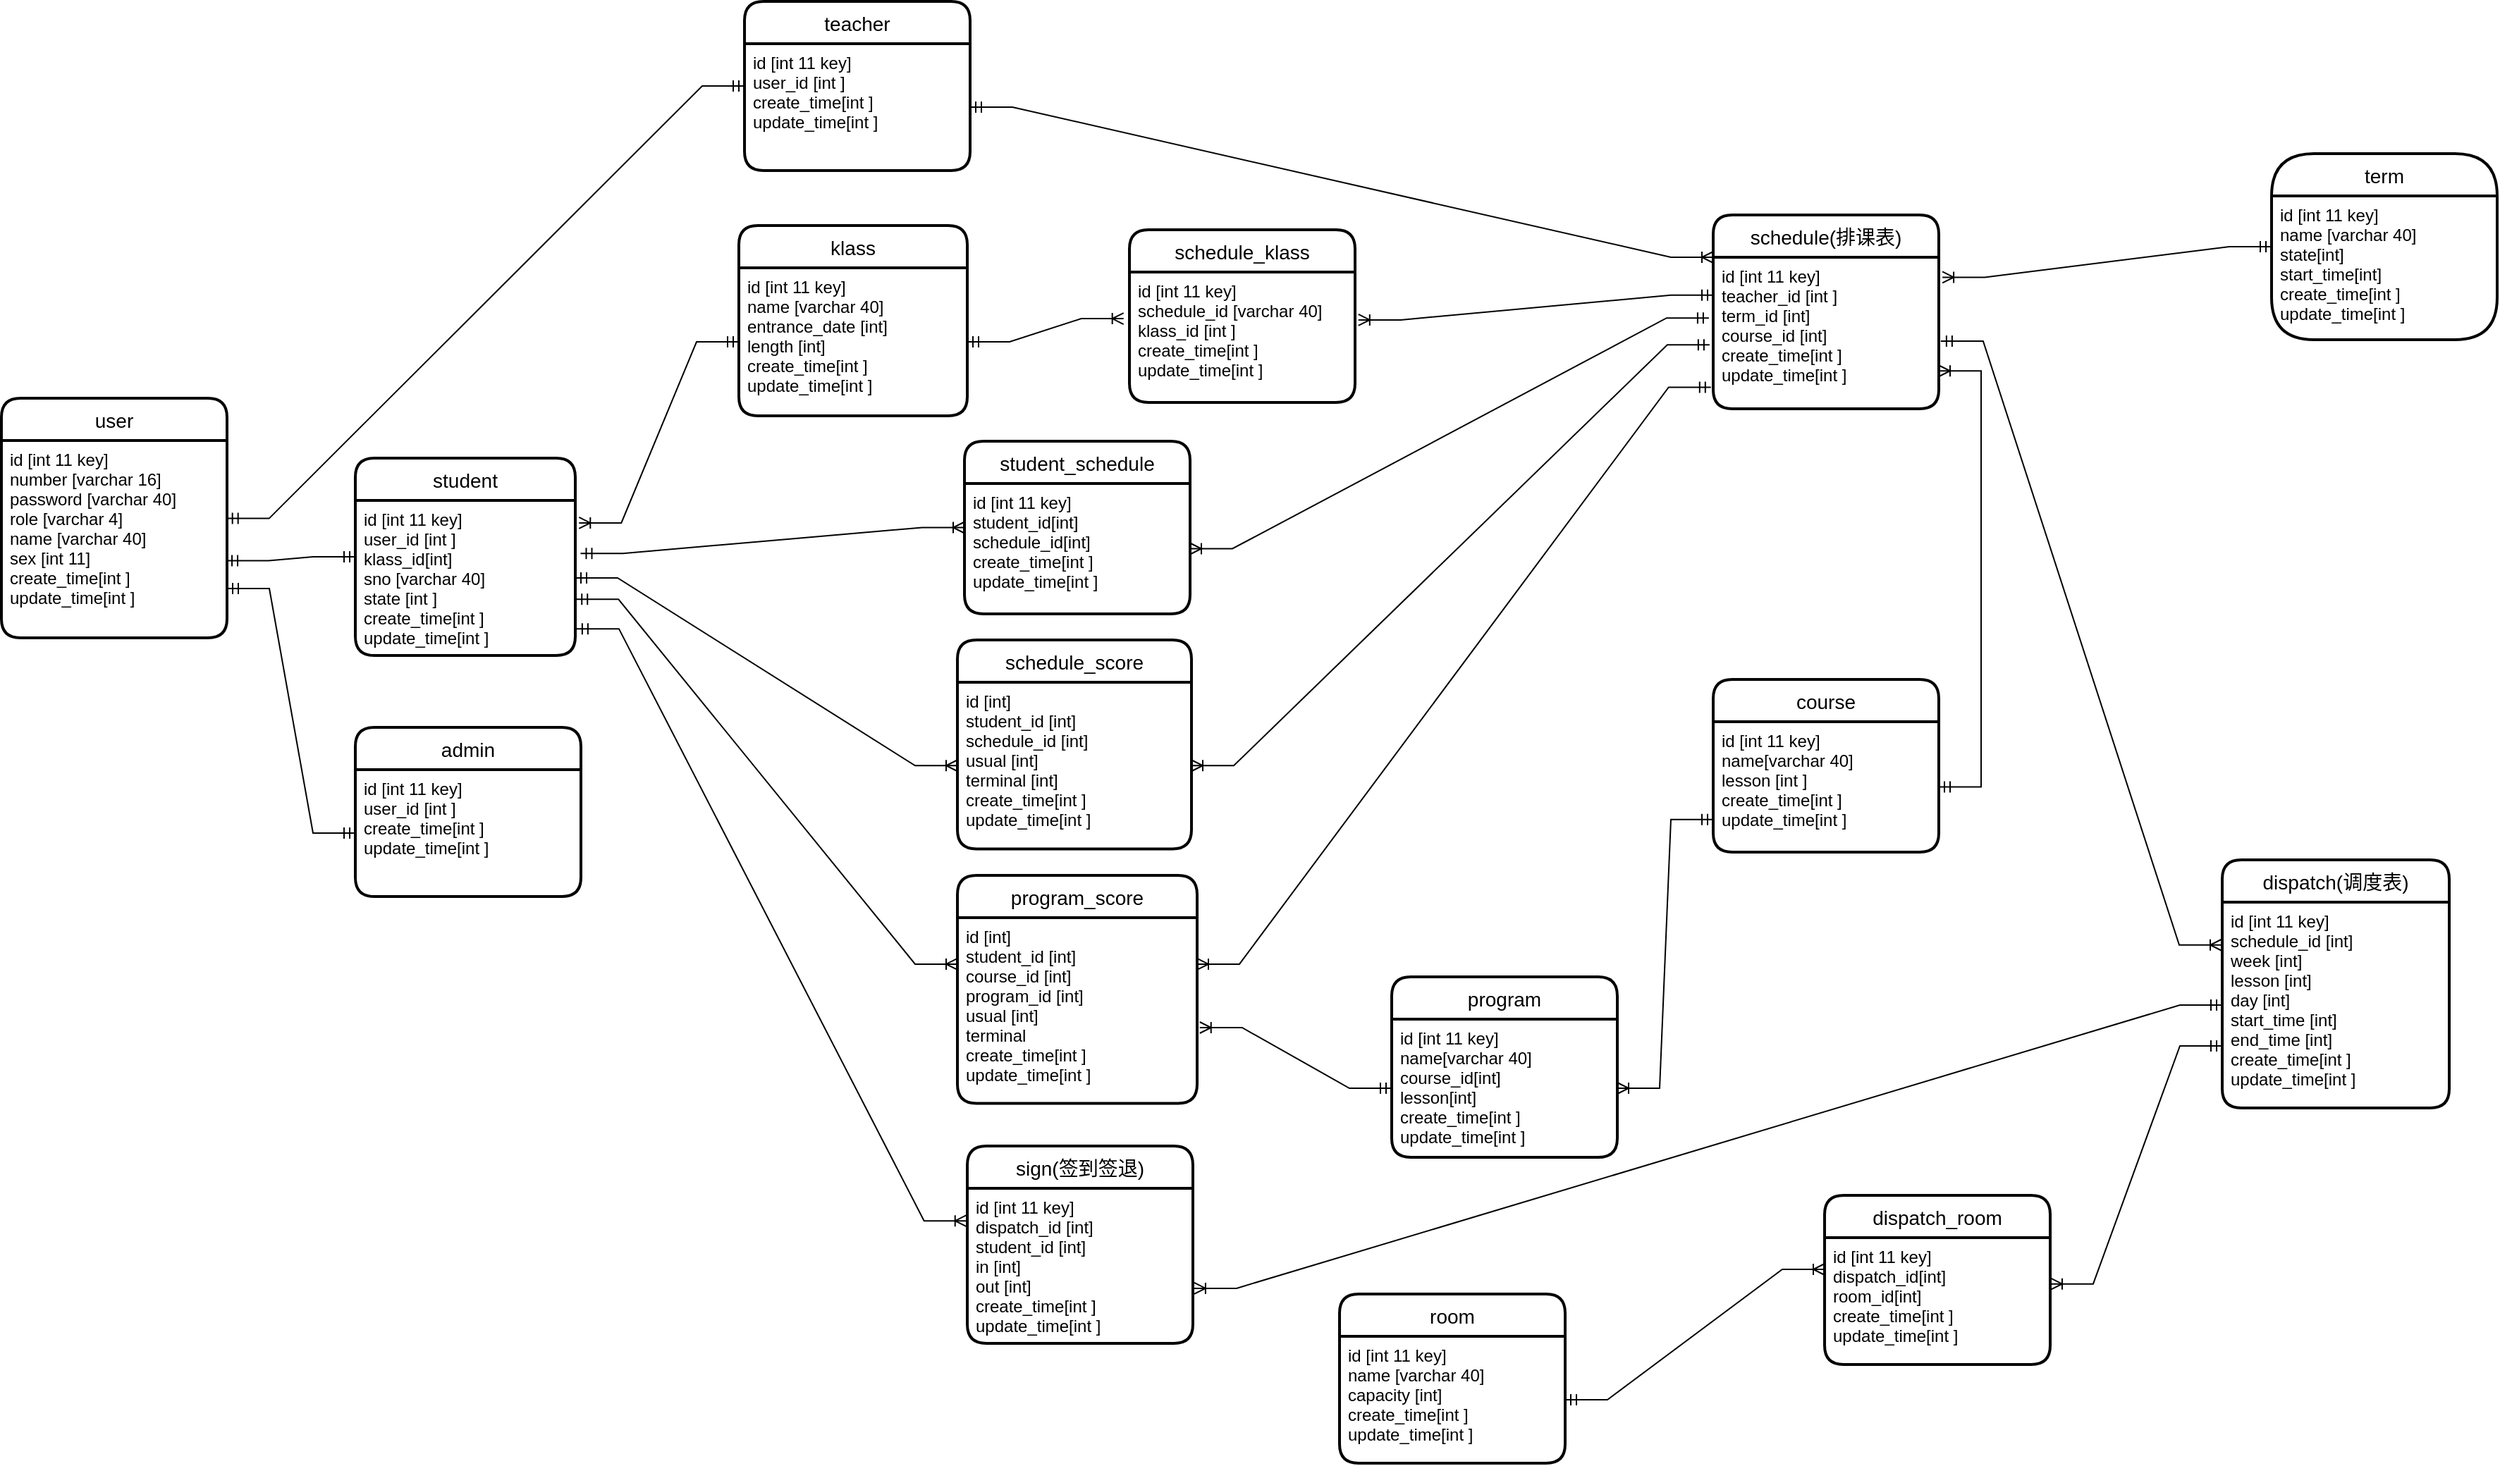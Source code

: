 <mxfile version="17.2.4" type="device"><diagram id="i8uIg8E7GWK_yYP1DafQ" name="第 1 页"><mxGraphModel dx="1696" dy="651" grid="0" gridSize="10" guides="1" tooltips="1" connect="1" arrows="1" fold="1" page="0" pageScale="1" pageWidth="827" pageHeight="1169" math="0" shadow="0"><root><mxCell id="0"/><mxCell id="1" parent="0"/><mxCell id="_A9btV2tv7t3vXzPbGN5-5" value="user" style="swimlane;childLayout=stackLayout;horizontal=1;startSize=30;horizontalStack=0;rounded=1;fontSize=14;fontStyle=0;strokeWidth=2;resizeParent=0;resizeLast=1;shadow=0;dashed=0;align=center;" parent="1" vertex="1"><mxGeometry x="-38" y="335.5" width="160" height="170" as="geometry"><mxRectangle x="90" y="170" width="70" height="30" as="alternateBounds"/></mxGeometry></mxCell><mxCell id="_A9btV2tv7t3vXzPbGN5-6" value="id [int 11 key]&#10;number [varchar 16]&#10;password [varchar 40]&#10;role [varchar 4]&#10;name [varchar 40]&#10;sex [int 11]&#10;create_time[int ]&#10;update_time[int ]&#10;&#10;&#10;" style="align=left;strokeColor=none;fillColor=none;spacingLeft=4;fontSize=12;verticalAlign=top;resizable=0;rotatable=0;part=1;" parent="_A9btV2tv7t3vXzPbGN5-5" vertex="1"><mxGeometry y="30" width="160" height="140" as="geometry"/></mxCell><mxCell id="_A9btV2tv7t3vXzPbGN5-11" value="klass" style="swimlane;childLayout=stackLayout;horizontal=1;startSize=30;horizontalStack=0;rounded=1;fontSize=14;fontStyle=0;strokeWidth=2;resizeParent=0;resizeLast=1;shadow=0;dashed=0;align=center;" parent="1" vertex="1"><mxGeometry x="485" y="213" width="162" height="135" as="geometry"><mxRectangle x="550" y="280" width="70" height="30" as="alternateBounds"/></mxGeometry></mxCell><mxCell id="_A9btV2tv7t3vXzPbGN5-12" value="id [int 11 key]&#10;name [varchar 40]&#10;entrance_date [int]&#10;length [int]&#10;create_time[int ]&#10;update_time[int ]&#10;&#10;&#10;" style="align=left;strokeColor=none;fillColor=none;spacingLeft=4;fontSize=12;verticalAlign=top;resizable=0;rotatable=0;part=1;" parent="_A9btV2tv7t3vXzPbGN5-11" vertex="1"><mxGeometry y="30" width="162" height="105" as="geometry"/></mxCell><mxCell id="_A9btV2tv7t3vXzPbGN5-13" value="admin" style="swimlane;childLayout=stackLayout;horizontal=1;startSize=30;horizontalStack=0;rounded=1;fontSize=14;fontStyle=0;strokeWidth=2;resizeParent=0;resizeLast=1;shadow=0;dashed=0;align=center;" parent="1" vertex="1"><mxGeometry x="213" y="569" width="160" height="120" as="geometry"><mxRectangle x="520" y="-120" width="70" height="30" as="alternateBounds"/></mxGeometry></mxCell><mxCell id="_A9btV2tv7t3vXzPbGN5-14" value="id [int 11 key]&#10;user_id [int ]&#10;create_time[int ]&#10;update_time[int ]&#10;&#10;&#10;" style="align=left;strokeColor=none;fillColor=none;spacingLeft=4;fontSize=12;verticalAlign=top;resizable=0;rotatable=0;part=1;" parent="_A9btV2tv7t3vXzPbGN5-13" vertex="1"><mxGeometry y="30" width="160" height="90" as="geometry"/></mxCell><mxCell id="_A9btV2tv7t3vXzPbGN5-15" value="teacher" style="swimlane;childLayout=stackLayout;horizontal=1;startSize=30;horizontalStack=0;rounded=1;fontSize=14;fontStyle=0;strokeWidth=2;resizeParent=0;resizeLast=1;shadow=0;dashed=0;align=center;" parent="1" vertex="1"><mxGeometry x="489" y="54" width="160" height="120" as="geometry"><mxRectangle x="310" y="90" width="70" height="30" as="alternateBounds"/></mxGeometry></mxCell><mxCell id="_A9btV2tv7t3vXzPbGN5-16" value="id [int 11 key]&#10;user_id [int ]&#10;create_time[int ]&#10;update_time[int ]&#10;&#10;&#10;" style="align=left;strokeColor=none;fillColor=none;spacingLeft=4;fontSize=12;verticalAlign=top;resizable=0;rotatable=0;part=1;" parent="_A9btV2tv7t3vXzPbGN5-15" vertex="1"><mxGeometry y="30" width="160" height="90" as="geometry"/></mxCell><mxCell id="_A9btV2tv7t3vXzPbGN5-17" value="room" style="swimlane;childLayout=stackLayout;horizontal=1;startSize=30;horizontalStack=0;rounded=1;fontSize=14;fontStyle=0;strokeWidth=2;resizeParent=0;resizeLast=1;shadow=0;dashed=0;align=center;" parent="1" vertex="1"><mxGeometry x="911" y="971" width="160" height="120" as="geometry"><mxRectangle x="1105" y="570" width="70" height="30" as="alternateBounds"/></mxGeometry></mxCell><mxCell id="_A9btV2tv7t3vXzPbGN5-18" value="id [int 11 key]&#10;name [varchar 40]&#10;capacity [int]&#10;create_time[int ]&#10;update_time[int ]&#10;&#10;&#10;" style="align=left;strokeColor=none;fillColor=none;spacingLeft=4;fontSize=12;verticalAlign=top;resizable=0;rotatable=0;part=1;" parent="_A9btV2tv7t3vXzPbGN5-17" vertex="1"><mxGeometry y="30" width="160" height="90" as="geometry"/></mxCell><mxCell id="_A9btV2tv7t3vXzPbGN5-19" value="student" style="swimlane;childLayout=stackLayout;horizontal=1;startSize=30;horizontalStack=0;rounded=1;fontSize=14;fontStyle=0;strokeWidth=2;resizeParent=0;resizeLast=1;shadow=0;dashed=0;align=center;" parent="1" vertex="1"><mxGeometry x="213" y="378.0" width="156" height="140" as="geometry"><mxRectangle x="210" y="320" width="70" height="30" as="alternateBounds"/></mxGeometry></mxCell><mxCell id="_A9btV2tv7t3vXzPbGN5-20" value="id [int 11 key]&#10;user_id [int ]&#10;klass_id[int]&#10;sno [varchar 40]&#10;state [int ]&#10;create_time[int ]&#10;update_time[int ]&#10;&#10;&#10;" style="align=left;strokeColor=none;fillColor=none;spacingLeft=4;fontSize=12;verticalAlign=top;resizable=0;rotatable=0;part=1;" parent="_A9btV2tv7t3vXzPbGN5-19" vertex="1"><mxGeometry y="30" width="156" height="110" as="geometry"/></mxCell><mxCell id="_A9btV2tv7t3vXzPbGN5-21" value="term" style="swimlane;childLayout=stackLayout;horizontal=1;startSize=30;horizontalStack=0;rounded=1;fontSize=14;fontStyle=0;strokeWidth=2;resizeParent=0;resizeLast=1;shadow=0;dashed=0;align=center;arcSize=50;" parent="1" vertex="1"><mxGeometry x="1572" y="162" width="160" height="132" as="geometry"><mxRectangle x="730" y="60" width="70" height="30" as="alternateBounds"/></mxGeometry></mxCell><mxCell id="_A9btV2tv7t3vXzPbGN5-22" value="id [int 11 key]&#10;name [varchar 40]&#10;state[int]&#10;start_time[int]&#10;create_time[int ]&#10;update_time[int ]&#10;&#10;&#10;" style="align=left;strokeColor=none;fillColor=none;spacingLeft=4;fontSize=12;verticalAlign=top;resizable=0;rotatable=0;part=1;" parent="_A9btV2tv7t3vXzPbGN5-21" vertex="1"><mxGeometry y="30" width="160" height="102" as="geometry"/></mxCell><mxCell id="_A9btV2tv7t3vXzPbGN5-23" value="schedule(排课表)" style="swimlane;childLayout=stackLayout;horizontal=1;startSize=30;horizontalStack=0;rounded=1;fontSize=14;fontStyle=0;strokeWidth=2;resizeParent=0;resizeLast=1;shadow=0;dashed=0;align=center;" parent="1" vertex="1"><mxGeometry x="1176" y="205.5" width="160" height="137.5" as="geometry"><mxRectangle x="500" y="71.25" width="70" height="30" as="alternateBounds"/></mxGeometry></mxCell><mxCell id="_A9btV2tv7t3vXzPbGN5-24" value="id [int 11 key]&#10;teacher_id [int ]&#10;term_id [int]&#10;course_id [int]&#10;create_time[int ]&#10;update_time[int ]&#10;&#10;&#10;" style="align=left;strokeColor=none;fillColor=none;spacingLeft=4;fontSize=12;verticalAlign=top;resizable=0;rotatable=0;part=1;" parent="_A9btV2tv7t3vXzPbGN5-23" vertex="1"><mxGeometry y="30" width="160" height="107.5" as="geometry"/></mxCell><mxCell id="_A9btV2tv7t3vXzPbGN5-25" value="course" style="swimlane;childLayout=stackLayout;horizontal=1;startSize=30;horizontalStack=0;rounded=1;fontSize=14;fontStyle=0;strokeWidth=2;resizeParent=0;resizeLast=1;shadow=0;dashed=0;align=center;" parent="1" vertex="1"><mxGeometry x="1176" y="535.0" width="160" height="122.5" as="geometry"><mxRectangle x="610" y="260" width="70" height="30" as="alternateBounds"/></mxGeometry></mxCell><mxCell id="_A9btV2tv7t3vXzPbGN5-26" value="id [int 11 key]&#10;name[varchar 40]&#10;lesson [int ]&#10;create_time[int ]&#10;update_time[int ]&#10;&#10;&#10;" style="align=left;strokeColor=none;fillColor=none;spacingLeft=4;fontSize=12;verticalAlign=top;resizable=0;rotatable=0;part=1;" parent="_A9btV2tv7t3vXzPbGN5-25" vertex="1"><mxGeometry y="30" width="160" height="92.5" as="geometry"/></mxCell><mxCell id="_A9btV2tv7t3vXzPbGN5-27" value="dispatch(调度表)" style="swimlane;childLayout=stackLayout;horizontal=1;startSize=30;horizontalStack=0;rounded=1;fontSize=14;fontStyle=0;strokeWidth=2;resizeParent=0;resizeLast=1;shadow=0;dashed=0;align=center;" parent="1" vertex="1"><mxGeometry x="1537" y="663" width="161" height="176" as="geometry"><mxRectangle x="520" y="290" width="70" height="30" as="alternateBounds"/></mxGeometry></mxCell><mxCell id="_A9btV2tv7t3vXzPbGN5-28" value="id [int 11 key]&#10;schedule_id [int]&#10;week [int]&#10;lesson [int]&#10;day [int]&#10;start_time [int]&#10;end_time [int]&#10;create_time[int ]&#10;update_time[int ]" style="align=left;strokeColor=none;fillColor=none;spacingLeft=4;fontSize=12;verticalAlign=top;resizable=0;rotatable=0;part=1;" parent="_A9btV2tv7t3vXzPbGN5-27" vertex="1"><mxGeometry y="30" width="161" height="146" as="geometry"/></mxCell><mxCell id="_A9btV2tv7t3vXzPbGN5-45" value="" style="edgeStyle=entityRelationEdgeStyle;fontSize=12;html=1;endArrow=ERmandOne;startArrow=ERmandOne;rounded=0;entryX=0;entryY=0.5;entryDx=0;entryDy=0;exitX=1;exitY=0.75;exitDx=0;exitDy=0;" parent="1" source="_A9btV2tv7t3vXzPbGN5-6" target="_A9btV2tv7t3vXzPbGN5-14" edge="1"><mxGeometry width="100" height="100" relative="1" as="geometry"><mxPoint x="160" y="172" as="sourcePoint"/><mxPoint x="290" y="30" as="targetPoint"/></mxGeometry></mxCell><mxCell id="_A9btV2tv7t3vXzPbGN5-48" value="" style="edgeStyle=entityRelationEdgeStyle;fontSize=12;html=1;endArrow=ERmandOne;startArrow=ERmandOne;rounded=0;entryX=0;entryY=0.5;entryDx=0;entryDy=0;exitX=0.999;exitY=0.395;exitDx=0;exitDy=0;exitPerimeter=0;" parent="1" source="_A9btV2tv7t3vXzPbGN5-6" target="_A9btV2tv7t3vXzPbGN5-15" edge="1"><mxGeometry width="100" height="100" relative="1" as="geometry"><mxPoint x="170" y="192.5" as="sourcePoint"/><mxPoint x="380" y="130" as="targetPoint"/></mxGeometry></mxCell><mxCell id="_A9btV2tv7t3vXzPbGN5-49" value="" style="edgeStyle=entityRelationEdgeStyle;fontSize=12;html=1;endArrow=ERmandOne;startArrow=ERmandOne;rounded=0;entryX=0;entryY=0.5;entryDx=0;entryDy=0;exitX=0.997;exitY=0.609;exitDx=0;exitDy=0;exitPerimeter=0;" parent="1" source="_A9btV2tv7t3vXzPbGN5-6" target="_A9btV2tv7t3vXzPbGN5-19" edge="1"><mxGeometry width="100" height="100" relative="1" as="geometry"><mxPoint x="130" y="370" as="sourcePoint"/><mxPoint x="380" y="160" as="targetPoint"/></mxGeometry></mxCell><mxCell id="ApykbdFFDLwLRXRYYzCe-1" value="program" style="swimlane;childLayout=stackLayout;horizontal=1;startSize=30;horizontalStack=0;rounded=1;fontSize=14;fontStyle=0;strokeWidth=2;resizeParent=0;resizeLast=1;shadow=0;dashed=0;align=center;" parent="1" vertex="1"><mxGeometry x="948" y="746" width="160" height="128" as="geometry"><mxRectangle x="1340" y="10" width="80" height="30" as="alternateBounds"/></mxGeometry></mxCell><mxCell id="ApykbdFFDLwLRXRYYzCe-2" value="id [int 11 key]&#10;name[varchar 40]&#10;course_id[int]&#10;lesson[int]&#10;create_time[int ]&#10;update_time[int ]&#10;&#10;&#10;" style="align=left;strokeColor=none;fillColor=none;spacingLeft=4;fontSize=12;verticalAlign=top;resizable=0;rotatable=0;part=1;" parent="ApykbdFFDLwLRXRYYzCe-1" vertex="1"><mxGeometry y="30" width="160" height="98" as="geometry"/></mxCell><mxCell id="4GAt3jB1jdmTZ7weB5dZ-1" value="schedule_score" style="swimlane;childLayout=stackLayout;horizontal=1;startSize=30;horizontalStack=0;rounded=1;fontSize=14;fontStyle=0;strokeWidth=2;resizeParent=0;resizeLast=1;shadow=0;dashed=0;align=center;" parent="1" vertex="1"><mxGeometry x="640" y="507" width="166" height="148.25" as="geometry"/></mxCell><mxCell id="4GAt3jB1jdmTZ7weB5dZ-2" value="id [int]&#10;student_id [int]&#10;schedule_id [int]&#10;usual [int]&#10;terminal [int]&#10;create_time[int ]&#10;update_time[int ]&#10;" style="align=left;strokeColor=none;fillColor=none;spacingLeft=4;fontSize=12;verticalAlign=top;resizable=0;rotatable=0;part=1;" parent="4GAt3jB1jdmTZ7weB5dZ-1" vertex="1"><mxGeometry y="30" width="166" height="118.25" as="geometry"/></mxCell><mxCell id="E9FScV5XqYxopm1vxpEk-4" value="" style="edgeStyle=entityRelationEdgeStyle;fontSize=12;html=1;endArrow=ERoneToMany;startArrow=ERmandOne;rounded=0;entryX=0;entryY=0;entryDx=0;entryDy=0;" parent="1" source="_A9btV2tv7t3vXzPbGN5-16" target="_A9btV2tv7t3vXzPbGN5-24" edge="1"><mxGeometry width="100" height="100" relative="1" as="geometry"><mxPoint x="961" y="199" as="sourcePoint"/><mxPoint x="979" y="110" as="targetPoint"/></mxGeometry></mxCell><mxCell id="E9FScV5XqYxopm1vxpEk-6" value="" style="edgeStyle=entityRelationEdgeStyle;fontSize=12;html=1;endArrow=ERoneToMany;startArrow=ERmandOne;rounded=0;exitX=0;exitY=0.5;exitDx=0;exitDy=0;entryX=1.016;entryY=0.132;entryDx=0;entryDy=0;entryPerimeter=0;" parent="1" source="_A9btV2tv7t3vXzPbGN5-21" target="_A9btV2tv7t3vXzPbGN5-24" edge="1"><mxGeometry width="100" height="100" relative="1" as="geometry"><mxPoint x="1449" y="166.85" as="sourcePoint"/><mxPoint x="1009" y="345.6" as="targetPoint"/></mxGeometry></mxCell><mxCell id="E9FScV5XqYxopm1vxpEk-10" value="" style="edgeStyle=entityRelationEdgeStyle;fontSize=12;html=1;endArrow=ERoneToMany;startArrow=ERmandOne;rounded=0;exitX=1;exitY=0.5;exitDx=0;exitDy=0;" parent="1" source="_A9btV2tv7t3vXzPbGN5-20" target="4GAt3jB1jdmTZ7weB5dZ-2" edge="1"><mxGeometry width="100" height="100" relative="1" as="geometry"><mxPoint x="434" y="175" as="sourcePoint"/><mxPoint x="750.64" y="334.695" as="targetPoint"/></mxGeometry></mxCell><mxCell id="E9FScV5XqYxopm1vxpEk-9" value="" style="edgeStyle=entityRelationEdgeStyle;fontSize=12;html=1;endArrow=ERoneToMany;startArrow=ERmandOne;rounded=0;exitX=-0.016;exitY=0.578;exitDx=0;exitDy=0;entryX=1;entryY=0.5;entryDx=0;entryDy=0;exitPerimeter=0;" parent="1" source="_A9btV2tv7t3vXzPbGN5-24" target="4GAt3jB1jdmTZ7weB5dZ-2" edge="1"><mxGeometry width="100" height="100" relative="1" as="geometry"><mxPoint x="1072.36" y="375.31" as="sourcePoint"/><mxPoint x="1389" y="535.005" as="targetPoint"/></mxGeometry></mxCell><mxCell id="E9FScV5XqYxopm1vxpEk-11" value="program_score" style="swimlane;childLayout=stackLayout;horizontal=1;startSize=30;horizontalStack=0;rounded=1;fontSize=14;fontStyle=0;strokeWidth=2;resizeParent=0;resizeLast=1;shadow=0;dashed=0;align=center;" parent="1" vertex="1"><mxGeometry x="640" y="674" width="170" height="161.75" as="geometry"/></mxCell><mxCell id="E9FScV5XqYxopm1vxpEk-12" value="id [int]&#10;student_id [int]&#10;course_id [int]&#10;program_id [int]&#10;usual [int]&#10;terminal&#10;create_time[int ]&#10;update_time[int ]&#10;" style="align=left;strokeColor=none;fillColor=none;spacingLeft=4;fontSize=12;verticalAlign=top;resizable=0;rotatable=0;part=1;" parent="E9FScV5XqYxopm1vxpEk-11" vertex="1"><mxGeometry y="30" width="170" height="131.75" as="geometry"/></mxCell><mxCell id="E9FScV5XqYxopm1vxpEk-14" value="" style="edgeStyle=entityRelationEdgeStyle;fontSize=12;html=1;endArrow=ERoneToMany;startArrow=ERmandOne;rounded=0;exitX=1.009;exitY=0.553;exitDx=0;exitDy=0;entryX=-0.003;entryY=0.208;entryDx=0;entryDy=0;entryPerimeter=0;exitPerimeter=0;" parent="1" source="_A9btV2tv7t3vXzPbGN5-24" target="_A9btV2tv7t3vXzPbGN5-28" edge="1"><mxGeometry width="100" height="100" relative="1" as="geometry"><mxPoint x="1399" y="187.5" as="sourcePoint"/><mxPoint x="1249" y="343.725" as="targetPoint"/></mxGeometry></mxCell><mxCell id="E9FScV5XqYxopm1vxpEk-15" value="" style="edgeStyle=entityRelationEdgeStyle;fontSize=12;html=1;endArrow=ERoneToMany;startArrow=ERmandOne;rounded=0;exitX=0;exitY=0.75;exitDx=0;exitDy=0;entryX=1;entryY=0.5;entryDx=0;entryDy=0;" parent="1" source="_A9btV2tv7t3vXzPbGN5-26" target="ApykbdFFDLwLRXRYYzCe-2" edge="1"><mxGeometry width="100" height="100" relative="1" as="geometry"><mxPoint x="1449" y="293.1" as="sourcePoint"/><mxPoint x="1625.64" y="295.88" as="targetPoint"/></mxGeometry></mxCell><mxCell id="E9FScV5XqYxopm1vxpEk-16" value="" style="edgeStyle=entityRelationEdgeStyle;fontSize=12;html=1;endArrow=ERoneToMany;startArrow=ERmandOne;rounded=0;entryX=1;entryY=0.75;entryDx=0;entryDy=0;exitX=1;exitY=0.5;exitDx=0;exitDy=0;" parent="1" source="_A9btV2tv7t3vXzPbGN5-26" target="_A9btV2tv7t3vXzPbGN5-24" edge="1"><mxGeometry width="100" height="100" relative="1" as="geometry"><mxPoint x="1336" y="594" as="sourcePoint"/><mxPoint x="1425.64" y="373.38" as="targetPoint"/></mxGeometry></mxCell><mxCell id="E9FScV5XqYxopm1vxpEk-19" value="" style="edgeStyle=entityRelationEdgeStyle;fontSize=12;html=1;endArrow=ERoneToMany;startArrow=ERmandOne;rounded=0;exitX=1.004;exitY=0.638;exitDx=0;exitDy=0;entryX=0;entryY=0.25;entryDx=0;entryDy=0;exitPerimeter=0;" parent="1" source="_A9btV2tv7t3vXzPbGN5-20" target="E9FScV5XqYxopm1vxpEk-12" edge="1"><mxGeometry width="100" height="100" relative="1" as="geometry"><mxPoint x="424" y="392.5" as="sourcePoint"/><mxPoint x="490" y="462.5" as="targetPoint"/></mxGeometry></mxCell><mxCell id="E9FScV5XqYxopm1vxpEk-20" value="" style="edgeStyle=entityRelationEdgeStyle;fontSize=12;html=1;endArrow=ERoneToMany;startArrow=ERmandOne;rounded=0;exitX=-0.01;exitY=0.858;exitDx=0;exitDy=0;entryX=1;entryY=0.25;entryDx=0;entryDy=0;exitPerimeter=0;" parent="1" source="_A9btV2tv7t3vXzPbGN5-24" target="E9FScV5XqYxopm1vxpEk-12" edge="1"><mxGeometry width="100" height="100" relative="1" as="geometry"><mxPoint x="1189" y="550" as="sourcePoint"/><mxPoint x="1059" y="620" as="targetPoint"/></mxGeometry></mxCell><mxCell id="E9FScV5XqYxopm1vxpEk-21" value="sign(签到签退)" style="swimlane;childLayout=stackLayout;horizontal=1;startSize=30;horizontalStack=0;rounded=1;fontSize=14;fontStyle=0;strokeWidth=2;resizeParent=0;resizeLast=1;shadow=0;dashed=0;align=center;" parent="1" vertex="1"><mxGeometry x="647" y="866" width="160" height="140" as="geometry"><mxRectangle x="520" y="290" width="70" height="30" as="alternateBounds"/></mxGeometry></mxCell><mxCell id="E9FScV5XqYxopm1vxpEk-22" value="id [int 11 key]&#10;dispatch_id [int]&#10;student_id [int]&#10;in [int]&#10;out [int]&#10;create_time[int ]&#10;update_time[int ]" style="align=left;strokeColor=none;fillColor=none;spacingLeft=4;fontSize=12;verticalAlign=top;resizable=0;rotatable=0;part=1;" parent="E9FScV5XqYxopm1vxpEk-21" vertex="1"><mxGeometry y="30" width="160" height="110" as="geometry"/></mxCell><mxCell id="E9FScV5XqYxopm1vxpEk-23" value="" style="edgeStyle=entityRelationEdgeStyle;fontSize=12;html=1;endArrow=ERoneToMany;startArrow=ERmandOne;rounded=0;exitX=1.006;exitY=0.828;exitDx=0;exitDy=0;entryX=-0.004;entryY=0.21;entryDx=0;entryDy=0;exitPerimeter=0;entryPerimeter=0;" parent="1" source="_A9btV2tv7t3vXzPbGN5-20" target="E9FScV5XqYxopm1vxpEk-22" edge="1"><mxGeometry width="100" height="100" relative="1" as="geometry"><mxPoint x="396.0" y="392.5" as="sourcePoint"/><mxPoint x="510" y="610.75" as="targetPoint"/></mxGeometry></mxCell><mxCell id="E9FScV5XqYxopm1vxpEk-24" value="" style="edgeStyle=entityRelationEdgeStyle;fontSize=12;html=1;endArrow=ERoneToMany;startArrow=ERmandOne;rounded=0;entryX=1.006;entryY=0.645;entryDx=0;entryDy=0;exitX=0;exitY=0.5;exitDx=0;exitDy=0;entryPerimeter=0;" parent="1" source="_A9btV2tv7t3vXzPbGN5-28" target="E9FScV5XqYxopm1vxpEk-22" edge="1"><mxGeometry width="100" height="100" relative="1" as="geometry"><mxPoint x="1259" y="670" as="sourcePoint"/><mxPoint x="868.36" y="773.1" as="targetPoint"/></mxGeometry></mxCell><mxCell id="E9FScV5XqYxopm1vxpEk-26" value="" style="edgeStyle=entityRelationEdgeStyle;fontSize=12;html=1;endArrow=ERoneToMany;startArrow=ERmandOne;rounded=0;entryX=1.011;entryY=0.592;entryDx=0;entryDy=0;exitX=0;exitY=0.5;exitDx=0;exitDy=0;entryPerimeter=0;" parent="1" source="ApykbdFFDLwLRXRYYzCe-2" target="E9FScV5XqYxopm1vxpEk-12" edge="1"><mxGeometry width="100" height="100" relative="1" as="geometry"><mxPoint x="1089" y="720" as="sourcePoint"/><mxPoint x="1039" y="960.908" as="targetPoint"/></mxGeometry></mxCell><mxCell id="A-y4rymyDpg3IPj7jhBY-1" value="" style="edgeStyle=entityRelationEdgeStyle;fontSize=12;html=1;endArrow=ERoneToMany;startArrow=ERmandOne;rounded=0;exitX=0;exitY=0.5;exitDx=0;exitDy=0;entryX=1.017;entryY=0.145;entryDx=0;entryDy=0;entryPerimeter=0;" parent="1" source="_A9btV2tv7t3vXzPbGN5-12" target="_A9btV2tv7t3vXzPbGN5-20" edge="1"><mxGeometry width="100" height="100" relative="1" as="geometry"><mxPoint x="499" y="104" as="sourcePoint"/><mxPoint x="770.64" y="336.595" as="targetPoint"/></mxGeometry></mxCell><mxCell id="aqU9O_6p8vp5W2Emt03A-1" value="dispatch_room" style="swimlane;childLayout=stackLayout;horizontal=1;startSize=30;horizontalStack=0;rounded=1;fontSize=14;fontStyle=0;strokeWidth=2;resizeParent=0;resizeLast=1;shadow=0;dashed=0;align=center;" parent="1" vertex="1"><mxGeometry x="1255" y="901" width="160" height="120" as="geometry"><mxRectangle x="1105" y="570" width="70" height="30" as="alternateBounds"/></mxGeometry></mxCell><mxCell id="aqU9O_6p8vp5W2Emt03A-2" value="id [int 11 key]&#10;dispatch_id[int]&#10;room_id[int]&#10;create_time[int ]&#10;update_time[int ]&#10;&#10;&#10;" style="align=left;strokeColor=none;fillColor=none;spacingLeft=4;fontSize=12;verticalAlign=top;resizable=0;rotatable=0;part=1;" parent="aqU9O_6p8vp5W2Emt03A-1" vertex="1"><mxGeometry y="30" width="160" height="90" as="geometry"/></mxCell><mxCell id="aqU9O_6p8vp5W2Emt03A-3" value="" style="edgeStyle=entityRelationEdgeStyle;fontSize=12;html=1;endArrow=ERoneToMany;startArrow=ERmandOne;rounded=0;entryX=0;entryY=0.25;entryDx=0;entryDy=0;" parent="1" source="_A9btV2tv7t3vXzPbGN5-18" target="aqU9O_6p8vp5W2Emt03A-2" edge="1"><mxGeometry width="100" height="100" relative="1" as="geometry"><mxPoint x="1335.13" y="1018" as="sourcePoint"/><mxPoint x="1245" y="979.996" as="targetPoint"/></mxGeometry></mxCell><mxCell id="aqU9O_6p8vp5W2Emt03A-4" value="" style="edgeStyle=entityRelationEdgeStyle;fontSize=12;html=1;endArrow=ERoneToMany;startArrow=ERmandOne;rounded=0;entryX=1.003;entryY=0.365;entryDx=0;entryDy=0;exitX=0;exitY=0.75;exitDx=0;exitDy=0;entryPerimeter=0;" parent="1" source="_A9btV2tv7t3vXzPbGN5-27" target="aqU9O_6p8vp5W2Emt03A-2" edge="1"><mxGeometry width="100" height="100" relative="1" as="geometry"><mxPoint x="1256" y="1096.5" as="sourcePoint"/><mxPoint x="1621" y="1028" as="targetPoint"/></mxGeometry></mxCell><mxCell id="aqU9O_6p8vp5W2Emt03A-5" value="student_schedule" style="swimlane;childLayout=stackLayout;horizontal=1;startSize=30;horizontalStack=0;rounded=1;fontSize=14;fontStyle=0;strokeWidth=2;resizeParent=0;resizeLast=1;shadow=0;dashed=0;align=center;" parent="1" vertex="1"><mxGeometry x="645" y="366" width="160" height="122.5" as="geometry"><mxRectangle x="550" y="280" width="70" height="30" as="alternateBounds"/></mxGeometry></mxCell><mxCell id="aqU9O_6p8vp5W2Emt03A-6" value="id [int 11 key]&#10;student_id[int]&#10;schedule_id[int]&#10;create_time[int ]&#10;update_time[int ]&#10;&#10;&#10;" style="align=left;strokeColor=none;fillColor=none;spacingLeft=4;fontSize=12;verticalAlign=top;resizable=0;rotatable=0;part=1;" parent="aqU9O_6p8vp5W2Emt03A-5" vertex="1"><mxGeometry y="30" width="160" height="92.5" as="geometry"/></mxCell><mxCell id="aqU9O_6p8vp5W2Emt03A-7" value="" style="edgeStyle=entityRelationEdgeStyle;fontSize=12;html=1;endArrow=ERoneToMany;startArrow=ERmandOne;rounded=0;exitX=1.024;exitY=0.342;exitDx=0;exitDy=0;exitPerimeter=0;entryX=0;entryY=0.5;entryDx=0;entryDy=0;" parent="1" source="_A9btV2tv7t3vXzPbGN5-20" target="aqU9O_6p8vp5W2Emt03A-5" edge="1"><mxGeometry width="100" height="100" relative="1" as="geometry"><mxPoint x="379" y="473.0" as="sourcePoint"/><mxPoint x="657" y="614.875" as="targetPoint"/></mxGeometry></mxCell><mxCell id="aqU9O_6p8vp5W2Emt03A-8" value="" style="edgeStyle=entityRelationEdgeStyle;fontSize=12;html=1;endArrow=ERoneToMany;startArrow=ERmandOne;rounded=0;exitX=-0.019;exitY=0.401;exitDx=0;exitDy=0;exitPerimeter=0;entryX=1;entryY=0.5;entryDx=0;entryDy=0;" parent="1" source="_A9btV2tv7t3vXzPbGN5-24" target="aqU9O_6p8vp5W2Emt03A-6" edge="1"><mxGeometry width="100" height="100" relative="1" as="geometry"><mxPoint x="447.004" y="506.87" as="sourcePoint"/><mxPoint x="719.26" y="474.5" as="targetPoint"/></mxGeometry></mxCell><mxCell id="aqU9O_6p8vp5W2Emt03A-11" value="schedule_klass" style="swimlane;childLayout=stackLayout;horizontal=1;startSize=30;horizontalStack=0;rounded=1;fontSize=14;fontStyle=0;strokeWidth=2;resizeParent=0;resizeLast=1;shadow=0;dashed=0;align=center;" parent="1" vertex="1"><mxGeometry x="762" y="216" width="160" height="122.5" as="geometry"><mxRectangle x="550" y="280" width="70" height="30" as="alternateBounds"/></mxGeometry></mxCell><mxCell id="aqU9O_6p8vp5W2Emt03A-12" value="id [int 11 key]&#10;schedule_id [varchar 40]&#10;klass_id [int ]&#10;create_time[int ]&#10;update_time[int ]&#10;&#10;&#10;" style="align=left;strokeColor=none;fillColor=none;spacingLeft=4;fontSize=12;verticalAlign=top;resizable=0;rotatable=0;part=1;" parent="aqU9O_6p8vp5W2Emt03A-11" vertex="1"><mxGeometry y="30" width="160" height="92.5" as="geometry"/></mxCell><mxCell id="aqU9O_6p8vp5W2Emt03A-13" value="" style="edgeStyle=entityRelationEdgeStyle;fontSize=12;html=1;endArrow=ERoneToMany;startArrow=ERmandOne;rounded=0;exitX=1;exitY=0.5;exitDx=0;exitDy=0;entryX=-0.026;entryY=0.357;entryDx=0;entryDy=0;entryPerimeter=0;" parent="1" source="_A9btV2tv7t3vXzPbGN5-12" target="aqU9O_6p8vp5W2Emt03A-12" edge="1"><mxGeometry width="100" height="100" relative="1" as="geometry"><mxPoint x="440" y="261.25" as="sourcePoint"/><mxPoint x="381.652" y="433.95" as="targetPoint"/></mxGeometry></mxCell><mxCell id="aqU9O_6p8vp5W2Emt03A-14" value="" style="edgeStyle=entityRelationEdgeStyle;fontSize=12;html=1;endArrow=ERoneToMany;startArrow=ERmandOne;rounded=0;exitX=0;exitY=0.25;exitDx=0;exitDy=0;entryX=1.015;entryY=0.367;entryDx=0;entryDy=0;entryPerimeter=0;" parent="1" source="_A9btV2tv7t3vXzPbGN5-24" target="aqU9O_6p8vp5W2Emt03A-12" edge="1"><mxGeometry width="100" height="100" relative="1" as="geometry"><mxPoint x="600.0" y="261.25" as="sourcePoint"/><mxPoint x="731.84" y="274.023" as="targetPoint"/></mxGeometry></mxCell></root></mxGraphModel></diagram></mxfile>